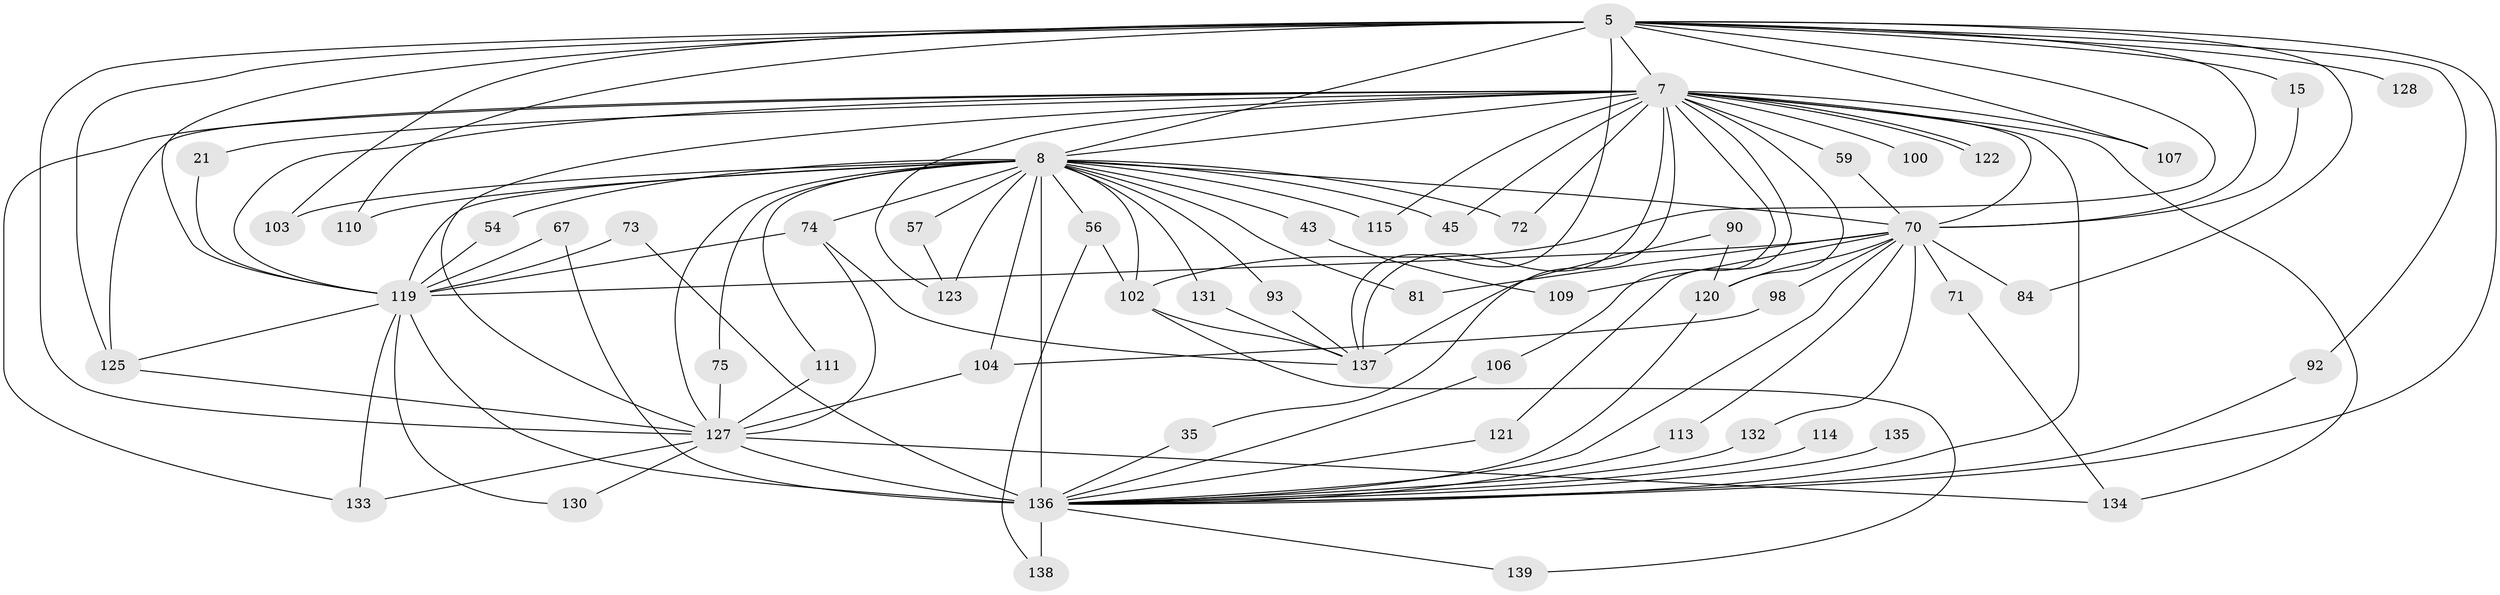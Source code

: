 // original degree distribution, {14: 0.007194244604316547, 16: 0.007194244604316547, 26: 0.014388489208633094, 19: 0.007194244604316547, 22: 0.007194244604316547, 32: 0.007194244604316547, 35: 0.007194244604316547, 17: 0.007194244604316547, 15: 0.007194244604316547, 5: 0.04316546762589928, 4: 0.1079136690647482, 9: 0.014388489208633094, 2: 0.49640287769784175, 7: 0.02877697841726619, 3: 0.2158273381294964, 6: 0.014388489208633094, 8: 0.007194244604316547}
// Generated by graph-tools (version 1.1) at 2025/47/03/04/25 21:47:01]
// undirected, 55 vertices, 117 edges
graph export_dot {
graph [start="1"]
  node [color=gray90,style=filled];
  5 [super="+4"];
  7 [super="+3"];
  8 [super="+6"];
  15;
  21;
  35;
  43;
  45;
  54 [super="+50"];
  56 [super="+34"];
  57 [super="+47"];
  59;
  67;
  70 [super="+10"];
  71;
  72;
  73;
  74 [super="+12"];
  75;
  81;
  84 [super="+44"];
  90;
  92 [super="+42"];
  93;
  98;
  100;
  102 [super="+27+85"];
  103;
  104 [super="+91"];
  106;
  107;
  109;
  110;
  111;
  113;
  114;
  115 [super="+68"];
  119 [super="+64+9"];
  120 [super="+78+14+101+108"];
  121;
  122;
  123 [super="+48"];
  125 [super="+52+76+80+38"];
  127 [super="+124"];
  128;
  130;
  131;
  132;
  133 [super="+94"];
  134 [super="+77"];
  135;
  136 [super="+63+62+126+129+105"];
  137 [super="+69+96+112+99"];
  138 [super="+79"];
  139;
  5 -- 7 [weight=4];
  5 -- 8 [weight=4];
  5 -- 15;
  5 -- 84 [weight=2];
  5 -- 107;
  5 -- 110;
  5 -- 128 [weight=2];
  5 -- 92 [weight=2];
  5 -- 103;
  5 -- 119 [weight=5];
  5 -- 102 [weight=2];
  5 -- 137 [weight=2];
  5 -- 125;
  5 -- 136;
  5 -- 127 [weight=6];
  5 -- 70 [weight=4];
  7 -- 8 [weight=4];
  7 -- 21;
  7 -- 45;
  7 -- 59;
  7 -- 100 [weight=2];
  7 -- 107;
  7 -- 120 [weight=3];
  7 -- 121;
  7 -- 122;
  7 -- 122;
  7 -- 70 [weight=5];
  7 -- 72;
  7 -- 35;
  7 -- 106;
  7 -- 115;
  7 -- 123;
  7 -- 119 [weight=4];
  7 -- 136 [weight=6];
  7 -- 137 [weight=3];
  7 -- 134;
  7 -- 133;
  7 -- 125 [weight=3];
  7 -- 127;
  8 -- 43 [weight=2];
  8 -- 45;
  8 -- 72;
  8 -- 74 [weight=2];
  8 -- 75;
  8 -- 102 [weight=3];
  8 -- 104 [weight=2];
  8 -- 131;
  8 -- 56;
  8 -- 57 [weight=3];
  8 -- 81;
  8 -- 93;
  8 -- 103;
  8 -- 110;
  8 -- 111;
  8 -- 115 [weight=2];
  8 -- 54 [weight=2];
  8 -- 123;
  8 -- 119 [weight=5];
  8 -- 136 [weight=16];
  8 -- 127 [weight=2];
  8 -- 70 [weight=4];
  15 -- 70;
  21 -- 119;
  35 -- 136;
  43 -- 109;
  54 -- 119;
  56 -- 102 [weight=2];
  56 -- 138;
  57 -- 123;
  59 -- 70;
  67 -- 119;
  67 -- 136;
  70 -- 132;
  70 -- 71 [weight=2];
  70 -- 136;
  70 -- 81;
  70 -- 84;
  70 -- 98;
  70 -- 109;
  70 -- 113;
  70 -- 119 [weight=4];
  70 -- 120;
  71 -- 134;
  73 -- 119;
  73 -- 136;
  74 -- 119;
  74 -- 137;
  74 -- 127;
  75 -- 127;
  90 -- 120;
  90 -- 137;
  92 -- 136 [weight=2];
  93 -- 137;
  98 -- 104;
  102 -- 139;
  102 -- 137;
  104 -- 127;
  106 -- 136;
  111 -- 127;
  113 -- 136;
  114 -- 136 [weight=2];
  119 -- 130;
  119 -- 136 [weight=4];
  119 -- 133;
  119 -- 125;
  120 -- 136 [weight=3];
  121 -- 136;
  125 -- 127;
  127 -- 136 [weight=8];
  127 -- 130;
  127 -- 133;
  127 -- 134;
  131 -- 137;
  132 -- 136;
  135 -- 136 [weight=2];
  136 -- 138 [weight=2];
  136 -- 139;
}
